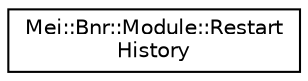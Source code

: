 digraph "Graphical Class Hierarchy"
{
  edge [fontname="Helvetica",fontsize="10",labelfontname="Helvetica",labelfontsize="10"];
  node [fontname="Helvetica",fontsize="10",shape=record];
  rankdir="LR";
  Node1 [label="Mei::Bnr::Module::Restart\lHistory",height=0.2,width=0.4,color="black", fillcolor="white", style="filled",URL="$a00121.html",tooltip="Module::RestartHistory "];
}
